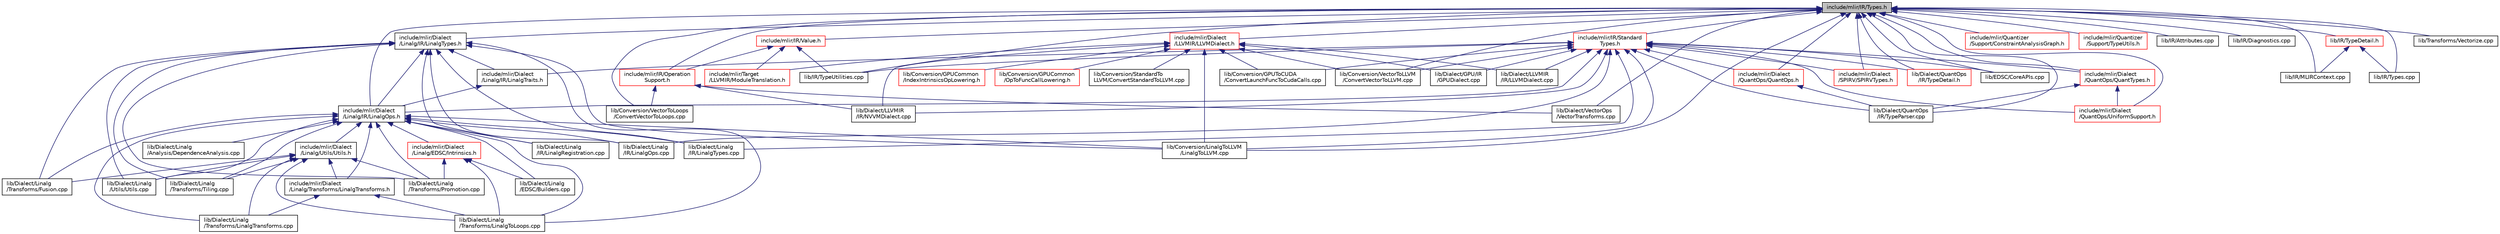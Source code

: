 digraph "include/mlir/IR/Types.h"
{
  bgcolor="transparent";
  edge [fontname="Helvetica",fontsize="10",labelfontname="Helvetica",labelfontsize="10"];
  node [fontname="Helvetica",fontsize="10",shape=record];
  Node20 [label="include/mlir/IR/Types.h",height=0.2,width=0.4,color="black", fillcolor="grey75", style="filled", fontcolor="black"];
  Node20 -> Node21 [dir="back",color="midnightblue",fontsize="10",style="solid",fontname="Helvetica"];
  Node21 [label="include/mlir/Dialect\l/Linalg/IR/LinalgOps.h",height=0.2,width=0.4,color="black",URL="$LinalgOps_8h.html"];
  Node21 -> Node22 [dir="back",color="midnightblue",fontsize="10",style="solid",fontname="Helvetica"];
  Node22 [label="include/mlir/Dialect\l/Linalg/EDSC/Intrinsics.h",height=0.2,width=0.4,color="red",URL="$Dialect_2Linalg_2EDSC_2Intrinsics_8h.html"];
  Node22 -> Node24 [dir="back",color="midnightblue",fontsize="10",style="solid",fontname="Helvetica"];
  Node24 [label="lib/Dialect/Linalg\l/EDSC/Builders.cpp",height=0.2,width=0.4,color="black",URL="$Dialect_2Linalg_2EDSC_2Builders_8cpp.html"];
  Node22 -> Node25 [dir="back",color="midnightblue",fontsize="10",style="solid",fontname="Helvetica"];
  Node25 [label="lib/Dialect/Linalg\l/Transforms/LinalgToLoops.cpp",height=0.2,width=0.4,color="black",URL="$LinalgToLoops_8cpp.html"];
  Node22 -> Node27 [dir="back",color="midnightblue",fontsize="10",style="solid",fontname="Helvetica"];
  Node27 [label="lib/Dialect/Linalg\l/Transforms/Promotion.cpp",height=0.2,width=0.4,color="black",URL="$Promotion_8cpp.html"];
  Node21 -> Node28 [dir="back",color="midnightblue",fontsize="10",style="solid",fontname="Helvetica"];
  Node28 [label="include/mlir/Dialect\l/Linalg/Transforms/LinalgTransforms.h",height=0.2,width=0.4,color="black",URL="$LinalgTransforms_8h.html"];
  Node28 -> Node25 [dir="back",color="midnightblue",fontsize="10",style="solid",fontname="Helvetica"];
  Node28 -> Node29 [dir="back",color="midnightblue",fontsize="10",style="solid",fontname="Helvetica"];
  Node29 [label="lib/Dialect/Linalg\l/Transforms/LinalgTransforms.cpp",height=0.2,width=0.4,color="black",URL="$LinalgTransforms_8cpp.html"];
  Node21 -> Node30 [dir="back",color="midnightblue",fontsize="10",style="solid",fontname="Helvetica"];
  Node30 [label="include/mlir/Dialect\l/Linalg/Utils/Utils.h",height=0.2,width=0.4,color="black",URL="$Dialect_2Linalg_2Utils_2Utils_8h.html"];
  Node30 -> Node28 [dir="back",color="midnightblue",fontsize="10",style="solid",fontname="Helvetica"];
  Node30 -> Node31 [dir="back",color="midnightblue",fontsize="10",style="solid",fontname="Helvetica"];
  Node31 [label="lib/Dialect/Linalg\l/Transforms/Fusion.cpp",height=0.2,width=0.4,color="black",URL="$Fusion_8cpp.html"];
  Node30 -> Node25 [dir="back",color="midnightblue",fontsize="10",style="solid",fontname="Helvetica"];
  Node30 -> Node29 [dir="back",color="midnightblue",fontsize="10",style="solid",fontname="Helvetica"];
  Node30 -> Node27 [dir="back",color="midnightblue",fontsize="10",style="solid",fontname="Helvetica"];
  Node30 -> Node26 [dir="back",color="midnightblue",fontsize="10",style="solid",fontname="Helvetica"];
  Node26 [label="lib/Dialect/Linalg\l/Transforms/Tiling.cpp",height=0.2,width=0.4,color="black",URL="$Tiling_8cpp.html"];
  Node30 -> Node32 [dir="back",color="midnightblue",fontsize="10",style="solid",fontname="Helvetica"];
  Node32 [label="lib/Dialect/Linalg\l/Utils/Utils.cpp",height=0.2,width=0.4,color="black",URL="$Dialect_2Linalg_2Utils_2Utils_8cpp.html"];
  Node21 -> Node33 [dir="back",color="midnightblue",fontsize="10",style="solid",fontname="Helvetica"];
  Node33 [label="lib/Conversion/LinalgToLLVM\l/LinalgToLLVM.cpp",height=0.2,width=0.4,color="black",URL="$LinalgToLLVM_8cpp.html"];
  Node21 -> Node34 [dir="back",color="midnightblue",fontsize="10",style="solid",fontname="Helvetica"];
  Node34 [label="lib/Dialect/Linalg\l/Analysis/DependenceAnalysis.cpp",height=0.2,width=0.4,color="black",URL="$DependenceAnalysis_8cpp.html"];
  Node21 -> Node24 [dir="back",color="midnightblue",fontsize="10",style="solid",fontname="Helvetica"];
  Node21 -> Node35 [dir="back",color="midnightblue",fontsize="10",style="solid",fontname="Helvetica"];
  Node35 [label="lib/Dialect/Linalg\l/IR/LinalgOps.cpp",height=0.2,width=0.4,color="black",URL="$LinalgOps_8cpp.html"];
  Node21 -> Node36 [dir="back",color="midnightblue",fontsize="10",style="solid",fontname="Helvetica"];
  Node36 [label="lib/Dialect/Linalg\l/IR/LinalgRegistration.cpp",height=0.2,width=0.4,color="black",URL="$LinalgRegistration_8cpp.html"];
  Node21 -> Node37 [dir="back",color="midnightblue",fontsize="10",style="solid",fontname="Helvetica"];
  Node37 [label="lib/Dialect/Linalg\l/IR/LinalgTypes.cpp",height=0.2,width=0.4,color="black",URL="$LinalgTypes_8cpp.html"];
  Node21 -> Node31 [dir="back",color="midnightblue",fontsize="10",style="solid",fontname="Helvetica"];
  Node21 -> Node25 [dir="back",color="midnightblue",fontsize="10",style="solid",fontname="Helvetica"];
  Node21 -> Node29 [dir="back",color="midnightblue",fontsize="10",style="solid",fontname="Helvetica"];
  Node21 -> Node27 [dir="back",color="midnightblue",fontsize="10",style="solid",fontname="Helvetica"];
  Node21 -> Node26 [dir="back",color="midnightblue",fontsize="10",style="solid",fontname="Helvetica"];
  Node21 -> Node32 [dir="back",color="midnightblue",fontsize="10",style="solid",fontname="Helvetica"];
  Node20 -> Node38 [dir="back",color="midnightblue",fontsize="10",style="solid",fontname="Helvetica"];
  Node38 [label="include/mlir/Dialect\l/Linalg/IR/LinalgTypes.h",height=0.2,width=0.4,color="black",URL="$LinalgTypes_8h.html"];
  Node38 -> Node21 [dir="back",color="midnightblue",fontsize="10",style="solid",fontname="Helvetica"];
  Node38 -> Node39 [dir="back",color="midnightblue",fontsize="10",style="solid",fontname="Helvetica"];
  Node39 [label="include/mlir/Dialect\l/Linalg/IR/LinalgTraits.h",height=0.2,width=0.4,color="black",URL="$LinalgTraits_8h.html"];
  Node39 -> Node21 [dir="back",color="midnightblue",fontsize="10",style="solid",fontname="Helvetica"];
  Node38 -> Node33 [dir="back",color="midnightblue",fontsize="10",style="solid",fontname="Helvetica"];
  Node38 -> Node35 [dir="back",color="midnightblue",fontsize="10",style="solid",fontname="Helvetica"];
  Node38 -> Node36 [dir="back",color="midnightblue",fontsize="10",style="solid",fontname="Helvetica"];
  Node38 -> Node37 [dir="back",color="midnightblue",fontsize="10",style="solid",fontname="Helvetica"];
  Node38 -> Node31 [dir="back",color="midnightblue",fontsize="10",style="solid",fontname="Helvetica"];
  Node38 -> Node25 [dir="back",color="midnightblue",fontsize="10",style="solid",fontname="Helvetica"];
  Node38 -> Node27 [dir="back",color="midnightblue",fontsize="10",style="solid",fontname="Helvetica"];
  Node38 -> Node26 [dir="back",color="midnightblue",fontsize="10",style="solid",fontname="Helvetica"];
  Node38 -> Node32 [dir="back",color="midnightblue",fontsize="10",style="solid",fontname="Helvetica"];
  Node20 -> Node40 [dir="back",color="midnightblue",fontsize="10",style="solid",fontname="Helvetica"];
  Node40 [label="include/mlir/Dialect\l/LLVMIR/LLVMDialect.h",height=0.2,width=0.4,color="red",URL="$LLVMDialect_8h.html"];
  Node40 -> Node41 [dir="back",color="midnightblue",fontsize="10",style="solid",fontname="Helvetica"];
  Node41 [label="include/mlir/Target\l/LLVMIR/ModuleTranslation.h",height=0.2,width=0.4,color="red",URL="$ModuleTranslation_8h.html"];
  Node40 -> Node46 [dir="back",color="midnightblue",fontsize="10",style="solid",fontname="Helvetica"];
  Node46 [label="lib/Conversion/GPUCommon\l/IndexIntrinsicsOpLowering.h",height=0.2,width=0.4,color="red",URL="$IndexIntrinsicsOpLowering_8h.html"];
  Node40 -> Node49 [dir="back",color="midnightblue",fontsize="10",style="solid",fontname="Helvetica"];
  Node49 [label="lib/Conversion/GPUCommon\l/OpToFuncCallLowering.h",height=0.2,width=0.4,color="red",URL="$OpToFuncCallLowering_8h.html"];
  Node40 -> Node50 [dir="back",color="midnightblue",fontsize="10",style="solid",fontname="Helvetica"];
  Node50 [label="lib/Conversion/GPUToCUDA\l/ConvertLaunchFuncToCudaCalls.cpp",height=0.2,width=0.4,color="black",URL="$ConvertLaunchFuncToCudaCalls_8cpp.html"];
  Node40 -> Node33 [dir="back",color="midnightblue",fontsize="10",style="solid",fontname="Helvetica"];
  Node40 -> Node51 [dir="back",color="midnightblue",fontsize="10",style="solid",fontname="Helvetica"];
  Node51 [label="lib/Conversion/StandardTo\lLLVM/ConvertStandardToLLVM.cpp",height=0.2,width=0.4,color="black",URL="$ConvertStandardToLLVM_8cpp.html"];
  Node40 -> Node52 [dir="back",color="midnightblue",fontsize="10",style="solid",fontname="Helvetica"];
  Node52 [label="lib/Conversion/VectorToLLVM\l/ConvertVectorToLLVM.cpp",height=0.2,width=0.4,color="black",URL="$ConvertVectorToLLVM_8cpp.html"];
  Node40 -> Node53 [dir="back",color="midnightblue",fontsize="10",style="solid",fontname="Helvetica"];
  Node53 [label="lib/Dialect/GPU/IR\l/GPUDialect.cpp",height=0.2,width=0.4,color="black",URL="$GPUDialect_8cpp.html"];
  Node40 -> Node54 [dir="back",color="midnightblue",fontsize="10",style="solid",fontname="Helvetica"];
  Node54 [label="lib/Dialect/LLVMIR\l/IR/LLVMDialect.cpp",height=0.2,width=0.4,color="black",URL="$LLVMDialect_8cpp.html"];
  Node40 -> Node55 [dir="back",color="midnightblue",fontsize="10",style="solid",fontname="Helvetica"];
  Node55 [label="lib/Dialect/LLVMIR\l/IR/NVVMDialect.cpp",height=0.2,width=0.4,color="black",URL="$NVVMDialect_8cpp.html"];
  Node20 -> Node59 [dir="back",color="midnightblue",fontsize="10",style="solid",fontname="Helvetica"];
  Node59 [label="include/mlir/Dialect\l/QuantOps/QuantOps.h",height=0.2,width=0.4,color="red",URL="$QuantOps_8h.html"];
  Node59 -> Node64 [dir="back",color="midnightblue",fontsize="10",style="solid",fontname="Helvetica"];
  Node64 [label="lib/Dialect/QuantOps\l/IR/TypeParser.cpp",height=0.2,width=0.4,color="black",URL="$TypeParser_8cpp.html"];
  Node20 -> Node71 [dir="back",color="midnightblue",fontsize="10",style="solid",fontname="Helvetica"];
  Node71 [label="include/mlir/Dialect\l/QuantOps/QuantTypes.h",height=0.2,width=0.4,color="red",URL="$QuantTypes_8h.html"];
  Node71 -> Node74 [dir="back",color="midnightblue",fontsize="10",style="solid",fontname="Helvetica"];
  Node74 [label="include/mlir/Dialect\l/QuantOps/UniformSupport.h",height=0.2,width=0.4,color="red",URL="$UniformSupport_8h.html"];
  Node71 -> Node64 [dir="back",color="midnightblue",fontsize="10",style="solid",fontname="Helvetica"];
  Node20 -> Node74 [dir="back",color="midnightblue",fontsize="10",style="solid",fontname="Helvetica"];
  Node20 -> Node88 [dir="back",color="midnightblue",fontsize="10",style="solid",fontname="Helvetica"];
  Node88 [label="include/mlir/Dialect\l/SPIRV/SPIRVTypes.h",height=0.2,width=0.4,color="red",URL="$SPIRVTypes_8h.html"];
  Node20 -> Node108 [dir="back",color="midnightblue",fontsize="10",style="solid",fontname="Helvetica"];
  Node108 [label="include/mlir/IR/Operation\lSupport.h",height=0.2,width=0.4,color="red",URL="$OperationSupport_8h.html"];
  Node108 -> Node113 [dir="back",color="midnightblue",fontsize="10",style="solid",fontname="Helvetica"];
  Node113 [label="lib/Conversion/VectorToLoops\l/ConvertVectorToLoops.cpp",height=0.2,width=0.4,color="black",URL="$ConvertVectorToLoops_8cpp.html"];
  Node108 -> Node55 [dir="back",color="midnightblue",fontsize="10",style="solid",fontname="Helvetica"];
  Node108 -> Node134 [dir="back",color="midnightblue",fontsize="10",style="solid",fontname="Helvetica"];
  Node134 [label="lib/Dialect/VectorOps\l/VectorTransforms.cpp",height=0.2,width=0.4,color="black",URL="$VectorTransforms_8cpp.html"];
  Node20 -> Node263 [dir="back",color="midnightblue",fontsize="10",style="solid",fontname="Helvetica"];
  Node263 [label="include/mlir/IR/Standard\lTypes.h",height=0.2,width=0.4,color="red",URL="$StandardTypes_8h.html"];
  Node263 -> Node21 [dir="back",color="midnightblue",fontsize="10",style="solid",fontname="Helvetica"];
  Node263 -> Node39 [dir="back",color="midnightblue",fontsize="10",style="solid",fontname="Helvetica"];
  Node263 -> Node59 [dir="back",color="midnightblue",fontsize="10",style="solid",fontname="Helvetica"];
  Node263 -> Node71 [dir="back",color="midnightblue",fontsize="10",style="solid",fontname="Helvetica"];
  Node263 -> Node74 [dir="back",color="midnightblue",fontsize="10",style="solid",fontname="Helvetica"];
  Node263 -> Node88 [dir="back",color="midnightblue",fontsize="10",style="solid",fontname="Helvetica"];
  Node263 -> Node50 [dir="back",color="midnightblue",fontsize="10",style="solid",fontname="Helvetica"];
  Node263 -> Node33 [dir="back",color="midnightblue",fontsize="10",style="solid",fontname="Helvetica"];
  Node263 -> Node52 [dir="back",color="midnightblue",fontsize="10",style="solid",fontname="Helvetica"];
  Node263 -> Node53 [dir="back",color="midnightblue",fontsize="10",style="solid",fontname="Helvetica"];
  Node263 -> Node35 [dir="back",color="midnightblue",fontsize="10",style="solid",fontname="Helvetica"];
  Node263 -> Node37 [dir="back",color="midnightblue",fontsize="10",style="solid",fontname="Helvetica"];
  Node263 -> Node54 [dir="back",color="midnightblue",fontsize="10",style="solid",fontname="Helvetica"];
  Node263 -> Node55 [dir="back",color="midnightblue",fontsize="10",style="solid",fontname="Helvetica"];
  Node263 -> Node265 [dir="back",color="midnightblue",fontsize="10",style="solid",fontname="Helvetica"];
  Node265 [label="lib/Dialect/QuantOps\l/IR/TypeDetail.h",height=0.2,width=0.4,color="red",URL="$Dialect_2QuantOps_2IR_2TypeDetail_8h.html"];
  Node263 -> Node64 [dir="back",color="midnightblue",fontsize="10",style="solid",fontname="Helvetica"];
  Node263 -> Node217 [dir="back",color="midnightblue",fontsize="10",style="solid",fontname="Helvetica"];
  Node217 [label="lib/EDSC/CoreAPIs.cpp",height=0.2,width=0.4,color="black",URL="$CoreAPIs_8cpp.html"];
  Node263 -> Node253 [dir="back",color="midnightblue",fontsize="10",style="solid",fontname="Helvetica"];
  Node253 [label="lib/IR/TypeUtilities.cpp",height=0.2,width=0.4,color="black",URL="$TypeUtilities_8cpp.html"];
  Node20 -> Node271 [dir="back",color="midnightblue",fontsize="10",style="solid",fontname="Helvetica"];
  Node271 [label="include/mlir/IR/Value.h",height=0.2,width=0.4,color="red",URL="$Value_8h.html"];
  Node271 -> Node108 [dir="back",color="midnightblue",fontsize="10",style="solid",fontname="Helvetica"];
  Node271 -> Node41 [dir="back",color="midnightblue",fontsize="10",style="solid",fontname="Helvetica"];
  Node271 -> Node253 [dir="back",color="midnightblue",fontsize="10",style="solid",fontname="Helvetica"];
  Node20 -> Node83 [dir="back",color="midnightblue",fontsize="10",style="solid",fontname="Helvetica"];
  Node83 [label="include/mlir/Quantizer\l/Support/ConstraintAnalysisGraph.h",height=0.2,width=0.4,color="red",URL="$ConstraintAnalysisGraph_8h.html"];
  Node20 -> Node282 [dir="back",color="midnightblue",fontsize="10",style="solid",fontname="Helvetica"];
  Node282 [label="include/mlir/Quantizer\l/Support/TypeUtils.h",height=0.2,width=0.4,color="red",URL="$TypeUtils_8h.html"];
  Node20 -> Node33 [dir="back",color="midnightblue",fontsize="10",style="solid",fontname="Helvetica"];
  Node20 -> Node52 [dir="back",color="midnightblue",fontsize="10",style="solid",fontname="Helvetica"];
  Node20 -> Node113 [dir="back",color="midnightblue",fontsize="10",style="solid",fontname="Helvetica"];
  Node20 -> Node265 [dir="back",color="midnightblue",fontsize="10",style="solid",fontname="Helvetica"];
  Node20 -> Node64 [dir="back",color="midnightblue",fontsize="10",style="solid",fontname="Helvetica"];
  Node20 -> Node134 [dir="back",color="midnightblue",fontsize="10",style="solid",fontname="Helvetica"];
  Node20 -> Node217 [dir="back",color="midnightblue",fontsize="10",style="solid",fontname="Helvetica"];
  Node20 -> Node184 [dir="back",color="midnightblue",fontsize="10",style="solid",fontname="Helvetica"];
  Node184 [label="lib/IR/Attributes.cpp",height=0.2,width=0.4,color="black",URL="$Attributes_8cpp.html"];
  Node20 -> Node257 [dir="back",color="midnightblue",fontsize="10",style="solid",fontname="Helvetica"];
  Node257 [label="lib/IR/Diagnostics.cpp",height=0.2,width=0.4,color="black",URL="$Diagnostics_8cpp.html"];
  Node20 -> Node283 [dir="back",color="midnightblue",fontsize="10",style="solid",fontname="Helvetica"];
  Node283 [label="lib/IR/TypeDetail.h",height=0.2,width=0.4,color="red",URL="$IR_2TypeDetail_8h.html"];
  Node283 -> Node187 [dir="back",color="midnightblue",fontsize="10",style="solid",fontname="Helvetica"];
  Node187 [label="lib/IR/MLIRContext.cpp",height=0.2,width=0.4,color="black",URL="$MLIRContext_8cpp.html"];
  Node283 -> Node189 [dir="back",color="midnightblue",fontsize="10",style="solid",fontname="Helvetica"];
  Node189 [label="lib/IR/Types.cpp",height=0.2,width=0.4,color="black",URL="$Types_8cpp.html"];
  Node20 -> Node187 [dir="back",color="midnightblue",fontsize="10",style="solid",fontname="Helvetica"];
  Node20 -> Node189 [dir="back",color="midnightblue",fontsize="10",style="solid",fontname="Helvetica"];
  Node20 -> Node253 [dir="back",color="midnightblue",fontsize="10",style="solid",fontname="Helvetica"];
  Node20 -> Node146 [dir="back",color="midnightblue",fontsize="10",style="solid",fontname="Helvetica"];
  Node146 [label="lib/Transforms/Vectorize.cpp",height=0.2,width=0.4,color="black",URL="$Vectorize_8cpp.html"];
}
